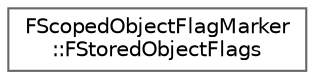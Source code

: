 digraph "Graphical Class Hierarchy"
{
 // INTERACTIVE_SVG=YES
 // LATEX_PDF_SIZE
  bgcolor="transparent";
  edge [fontname=Helvetica,fontsize=10,labelfontname=Helvetica,labelfontsize=10];
  node [fontname=Helvetica,fontsize=10,shape=box,height=0.2,width=0.4];
  rankdir="LR";
  Node0 [id="Node000000",label="FScopedObjectFlagMarker\l::FStoredObjectFlags",height=0.2,width=0.4,color="grey40", fillcolor="white", style="filled",URL="$d0/df5/structFScopedObjectFlagMarker_1_1FStoredObjectFlags.html",tooltip=" "];
}
